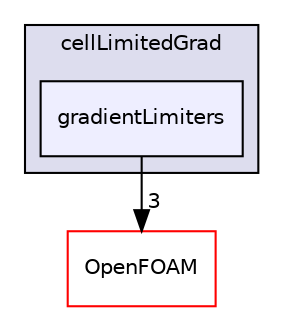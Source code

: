 digraph "src/finiteVolume/finiteVolume/gradSchemes/limitedGradSchemes/cellLimitedGrad/gradientLimiters" {
  bgcolor=transparent;
  compound=true
  node [ fontsize="10", fontname="Helvetica"];
  edge [ labelfontsize="10", labelfontname="Helvetica"];
  subgraph clusterdir_15b546026f25fe50ef80657f7461c9a9 {
    graph [ bgcolor="#ddddee", pencolor="black", label="cellLimitedGrad" fontname="Helvetica", fontsize="10", URL="dir_15b546026f25fe50ef80657f7461c9a9.html"]
  dir_99c330342ad9c3706c2bff45e85f8816 [shape=box, label="gradientLimiters", style="filled", fillcolor="#eeeeff", pencolor="black", URL="dir_99c330342ad9c3706c2bff45e85f8816.html"];
  }
  dir_c5473ff19b20e6ec4dfe5c310b3778a8 [shape=box label="OpenFOAM" color="red" URL="dir_c5473ff19b20e6ec4dfe5c310b3778a8.html"];
  dir_99c330342ad9c3706c2bff45e85f8816->dir_c5473ff19b20e6ec4dfe5c310b3778a8 [headlabel="3", labeldistance=1.5 headhref="dir_001068_002151.html"];
}
